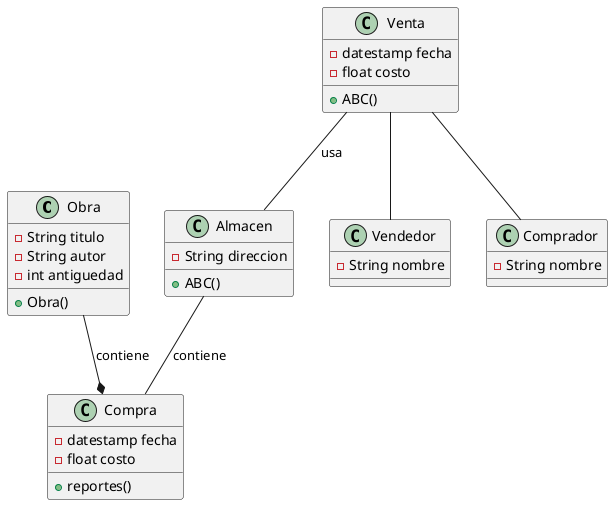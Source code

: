 ''
@startuml
  Class Obra{
    -String titulo
    -String autor
    -int antiguedad

    +Obra()
  }
  Class Compra{
    -datestamp fecha
    -float costo

    +reportes()
  }
  Class Almacen{
    -String direccion

    +ABC()
  }
  Class Venta{
    -datestamp fecha
    -float costo

    +ABC()
  }

  Class Vendedor{
  -  String nombre
  }
  Class Comprador{
  -  String nombre
  }
  Obra --* Compra: contiene
  Venta -- Almacen: usa
  Almacen -- Compra: contiene
  Venta -- Comprador
  Venta -- Vendedor
@enduml
